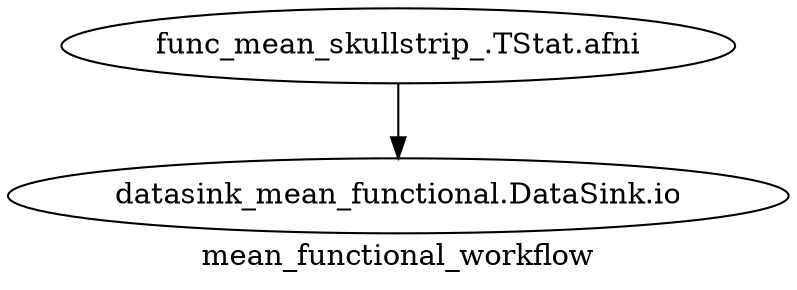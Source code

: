 digraph mean_functional_workflow{
  label="mean_functional_workflow";
  mean_functional_workflow_func_mean_skullstrip_[label="func_mean_skullstrip_.TStat.afni"];
  mean_functional_workflow_datasink_mean_functional[label="datasink_mean_functional.DataSink.io"];
  mean_functional_workflow_func_mean_skullstrip_ -> mean_functional_workflow_datasink_mean_functional;
}